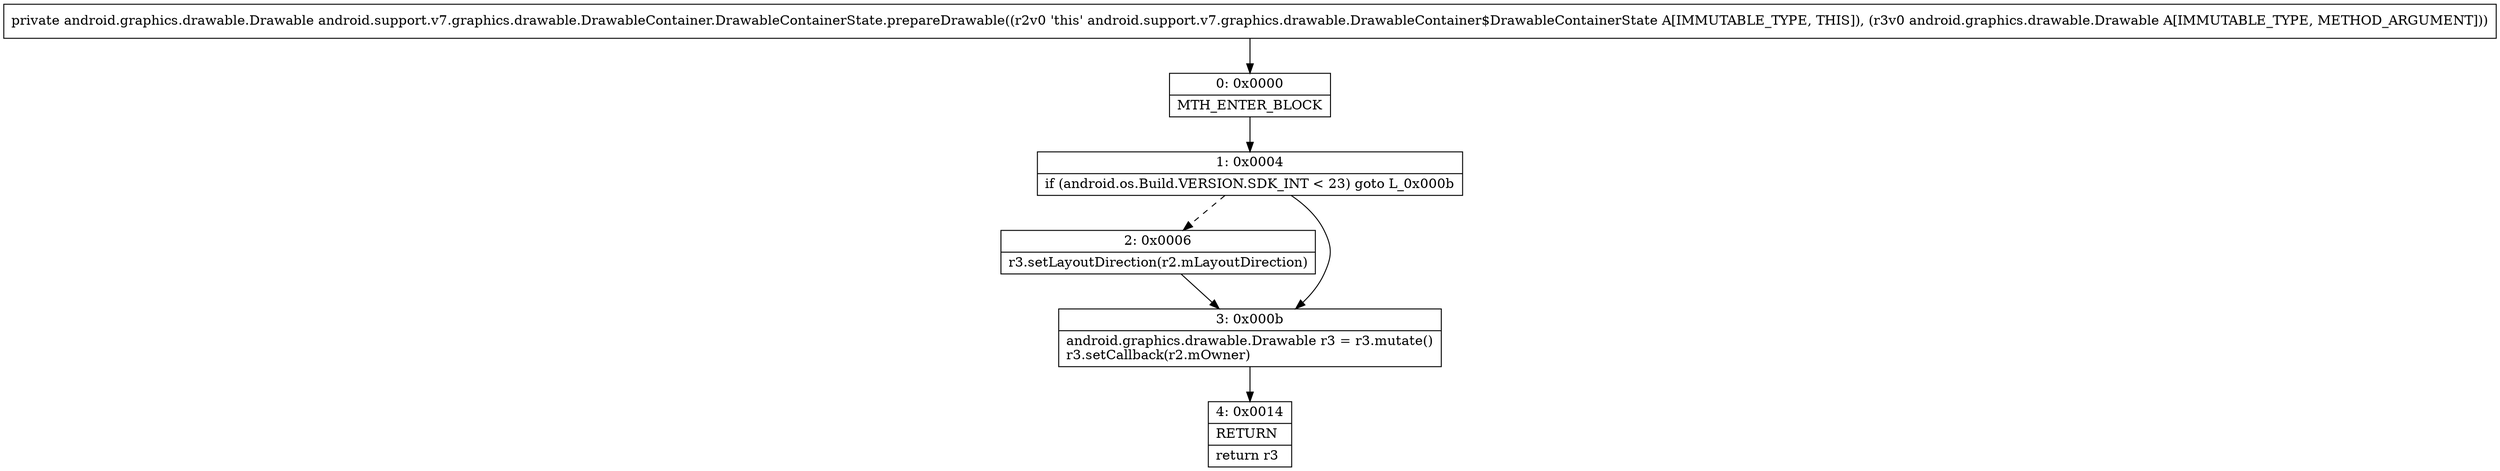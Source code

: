 digraph "CFG forandroid.support.v7.graphics.drawable.DrawableContainer.DrawableContainerState.prepareDrawable(Landroid\/graphics\/drawable\/Drawable;)Landroid\/graphics\/drawable\/Drawable;" {
Node_0 [shape=record,label="{0\:\ 0x0000|MTH_ENTER_BLOCK\l}"];
Node_1 [shape=record,label="{1\:\ 0x0004|if (android.os.Build.VERSION.SDK_INT \< 23) goto L_0x000b\l}"];
Node_2 [shape=record,label="{2\:\ 0x0006|r3.setLayoutDirection(r2.mLayoutDirection)\l}"];
Node_3 [shape=record,label="{3\:\ 0x000b|android.graphics.drawable.Drawable r3 = r3.mutate()\lr3.setCallback(r2.mOwner)\l}"];
Node_4 [shape=record,label="{4\:\ 0x0014|RETURN\l|return r3\l}"];
MethodNode[shape=record,label="{private android.graphics.drawable.Drawable android.support.v7.graphics.drawable.DrawableContainer.DrawableContainerState.prepareDrawable((r2v0 'this' android.support.v7.graphics.drawable.DrawableContainer$DrawableContainerState A[IMMUTABLE_TYPE, THIS]), (r3v0 android.graphics.drawable.Drawable A[IMMUTABLE_TYPE, METHOD_ARGUMENT])) }"];
MethodNode -> Node_0;
Node_0 -> Node_1;
Node_1 -> Node_2[style=dashed];
Node_1 -> Node_3;
Node_2 -> Node_3;
Node_3 -> Node_4;
}

